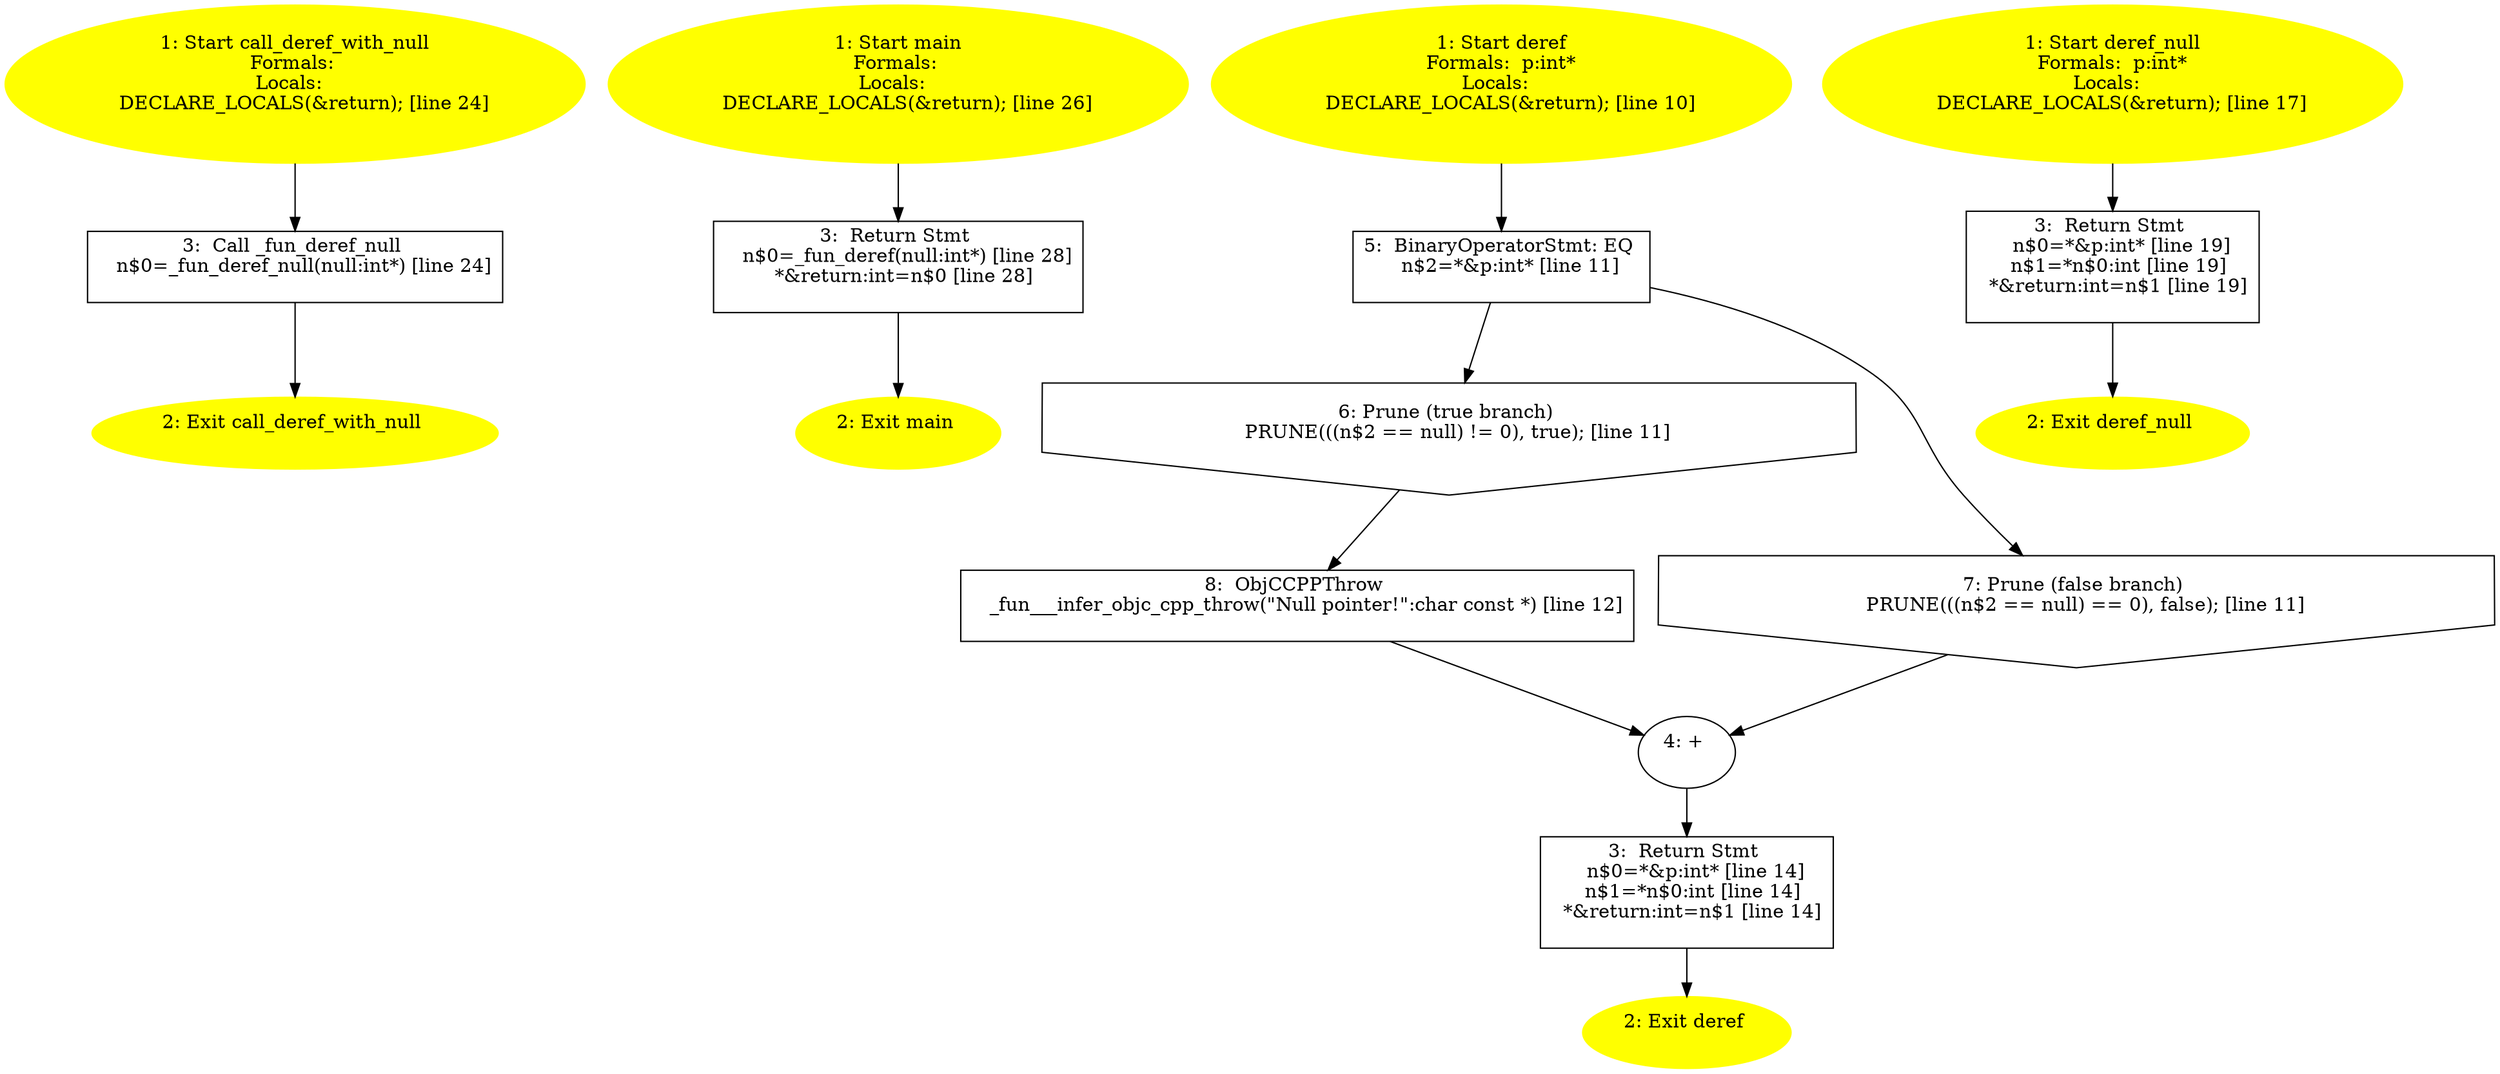 /* @generated */
digraph iCFG {
"call_deref_with_null#_Z20call_deref_with_nullv.d7c9e243e055ba0220288d2f0225a35c_1" [label="1: Start call_deref_with_null\nFormals: \nLocals:  \n   DECLARE_LOCALS(&return); [line 24]\n " color=yellow style=filled]
	

	 "call_deref_with_null#_Z20call_deref_with_nullv.d7c9e243e055ba0220288d2f0225a35c_1" -> "call_deref_with_null#_Z20call_deref_with_nullv.d7c9e243e055ba0220288d2f0225a35c_3" ;
"call_deref_with_null#_Z20call_deref_with_nullv.d7c9e243e055ba0220288d2f0225a35c_2" [label="2: Exit call_deref_with_null \n  " color=yellow style=filled]
	

"call_deref_with_null#_Z20call_deref_with_nullv.d7c9e243e055ba0220288d2f0225a35c_3" [label="3:  Call _fun_deref_null \n   n$0=_fun_deref_null(null:int*) [line 24]\n " shape="box"]
	

	 "call_deref_with_null#_Z20call_deref_with_nullv.d7c9e243e055ba0220288d2f0225a35c_3" -> "call_deref_with_null#_Z20call_deref_with_nullv.d7c9e243e055ba0220288d2f0225a35c_2" ;
"main.fad58de7366495db4650cfefac2fcd61_1" [label="1: Start main\nFormals: \nLocals:  \n   DECLARE_LOCALS(&return); [line 26]\n " color=yellow style=filled]
	

	 "main.fad58de7366495db4650cfefac2fcd61_1" -> "main.fad58de7366495db4650cfefac2fcd61_3" ;
"main.fad58de7366495db4650cfefac2fcd61_2" [label="2: Exit main \n  " color=yellow style=filled]
	

"main.fad58de7366495db4650cfefac2fcd61_3" [label="3:  Return Stmt \n   n$0=_fun_deref(null:int*) [line 28]\n  *&return:int=n$0 [line 28]\n " shape="box"]
	

	 "main.fad58de7366495db4650cfefac2fcd61_3" -> "main.fad58de7366495db4650cfefac2fcd61_2" ;
"deref#_Z5derefPi.4795e142c647658d2d19ca83904cd96e_1" [label="1: Start deref\nFormals:  p:int*\nLocals:  \n   DECLARE_LOCALS(&return); [line 10]\n " color=yellow style=filled]
	

	 "deref#_Z5derefPi.4795e142c647658d2d19ca83904cd96e_1" -> "deref#_Z5derefPi.4795e142c647658d2d19ca83904cd96e_5" ;
"deref#_Z5derefPi.4795e142c647658d2d19ca83904cd96e_2" [label="2: Exit deref \n  " color=yellow style=filled]
	

"deref#_Z5derefPi.4795e142c647658d2d19ca83904cd96e_3" [label="3:  Return Stmt \n   n$0=*&p:int* [line 14]\n  n$1=*n$0:int [line 14]\n  *&return:int=n$1 [line 14]\n " shape="box"]
	

	 "deref#_Z5derefPi.4795e142c647658d2d19ca83904cd96e_3" -> "deref#_Z5derefPi.4795e142c647658d2d19ca83904cd96e_2" ;
"deref#_Z5derefPi.4795e142c647658d2d19ca83904cd96e_4" [label="4: + \n  " ]
	

	 "deref#_Z5derefPi.4795e142c647658d2d19ca83904cd96e_4" -> "deref#_Z5derefPi.4795e142c647658d2d19ca83904cd96e_3" ;
"deref#_Z5derefPi.4795e142c647658d2d19ca83904cd96e_5" [label="5:  BinaryOperatorStmt: EQ \n   n$2=*&p:int* [line 11]\n " shape="box"]
	

	 "deref#_Z5derefPi.4795e142c647658d2d19ca83904cd96e_5" -> "deref#_Z5derefPi.4795e142c647658d2d19ca83904cd96e_6" ;
	 "deref#_Z5derefPi.4795e142c647658d2d19ca83904cd96e_5" -> "deref#_Z5derefPi.4795e142c647658d2d19ca83904cd96e_7" ;
"deref#_Z5derefPi.4795e142c647658d2d19ca83904cd96e_6" [label="6: Prune (true branch) \n   PRUNE(((n$2 == null) != 0), true); [line 11]\n " shape="invhouse"]
	

	 "deref#_Z5derefPi.4795e142c647658d2d19ca83904cd96e_6" -> "deref#_Z5derefPi.4795e142c647658d2d19ca83904cd96e_8" ;
"deref#_Z5derefPi.4795e142c647658d2d19ca83904cd96e_7" [label="7: Prune (false branch) \n   PRUNE(((n$2 == null) == 0), false); [line 11]\n " shape="invhouse"]
	

	 "deref#_Z5derefPi.4795e142c647658d2d19ca83904cd96e_7" -> "deref#_Z5derefPi.4795e142c647658d2d19ca83904cd96e_4" ;
"deref#_Z5derefPi.4795e142c647658d2d19ca83904cd96e_8" [label="8:  ObjCCPPThrow \n   _fun___infer_objc_cpp_throw(\"Null pointer!\":char const *) [line 12]\n " shape="box"]
	

	 "deref#_Z5derefPi.4795e142c647658d2d19ca83904cd96e_8" -> "deref#_Z5derefPi.4795e142c647658d2d19ca83904cd96e_4" ;
"deref_null#_Z10deref_nullPi.292505403bd23c9fc329afe3f8860602_1" [label="1: Start deref_null\nFormals:  p:int*\nLocals:  \n   DECLARE_LOCALS(&return); [line 17]\n " color=yellow style=filled]
	

	 "deref_null#_Z10deref_nullPi.292505403bd23c9fc329afe3f8860602_1" -> "deref_null#_Z10deref_nullPi.292505403bd23c9fc329afe3f8860602_3" ;
"deref_null#_Z10deref_nullPi.292505403bd23c9fc329afe3f8860602_2" [label="2: Exit deref_null \n  " color=yellow style=filled]
	

"deref_null#_Z10deref_nullPi.292505403bd23c9fc329afe3f8860602_3" [label="3:  Return Stmt \n   n$0=*&p:int* [line 19]\n  n$1=*n$0:int [line 19]\n  *&return:int=n$1 [line 19]\n " shape="box"]
	

	 "deref_null#_Z10deref_nullPi.292505403bd23c9fc329afe3f8860602_3" -> "deref_null#_Z10deref_nullPi.292505403bd23c9fc329afe3f8860602_2" ;
}
